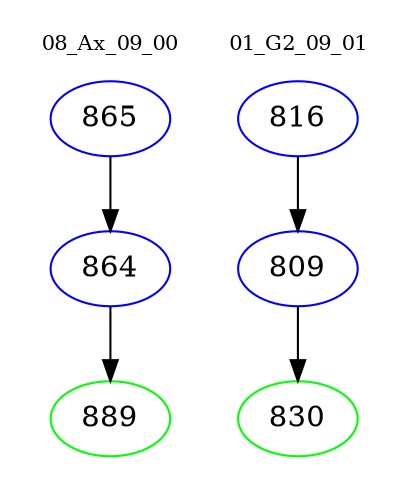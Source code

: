digraph{
subgraph cluster_0 {
color = white
label = "08_Ax_09_00";
fontsize=10;
T0_865 [label="865", color="blue"]
T0_865 -> T0_864 [color="black"]
T0_864 [label="864", color="blue"]
T0_864 -> T0_889 [color="black"]
T0_889 [label="889", color="green"]
}
subgraph cluster_1 {
color = white
label = "01_G2_09_01";
fontsize=10;
T1_816 [label="816", color="blue"]
T1_816 -> T1_809 [color="black"]
T1_809 [label="809", color="blue"]
T1_809 -> T1_830 [color="black"]
T1_830 [label="830", color="green"]
}
}
